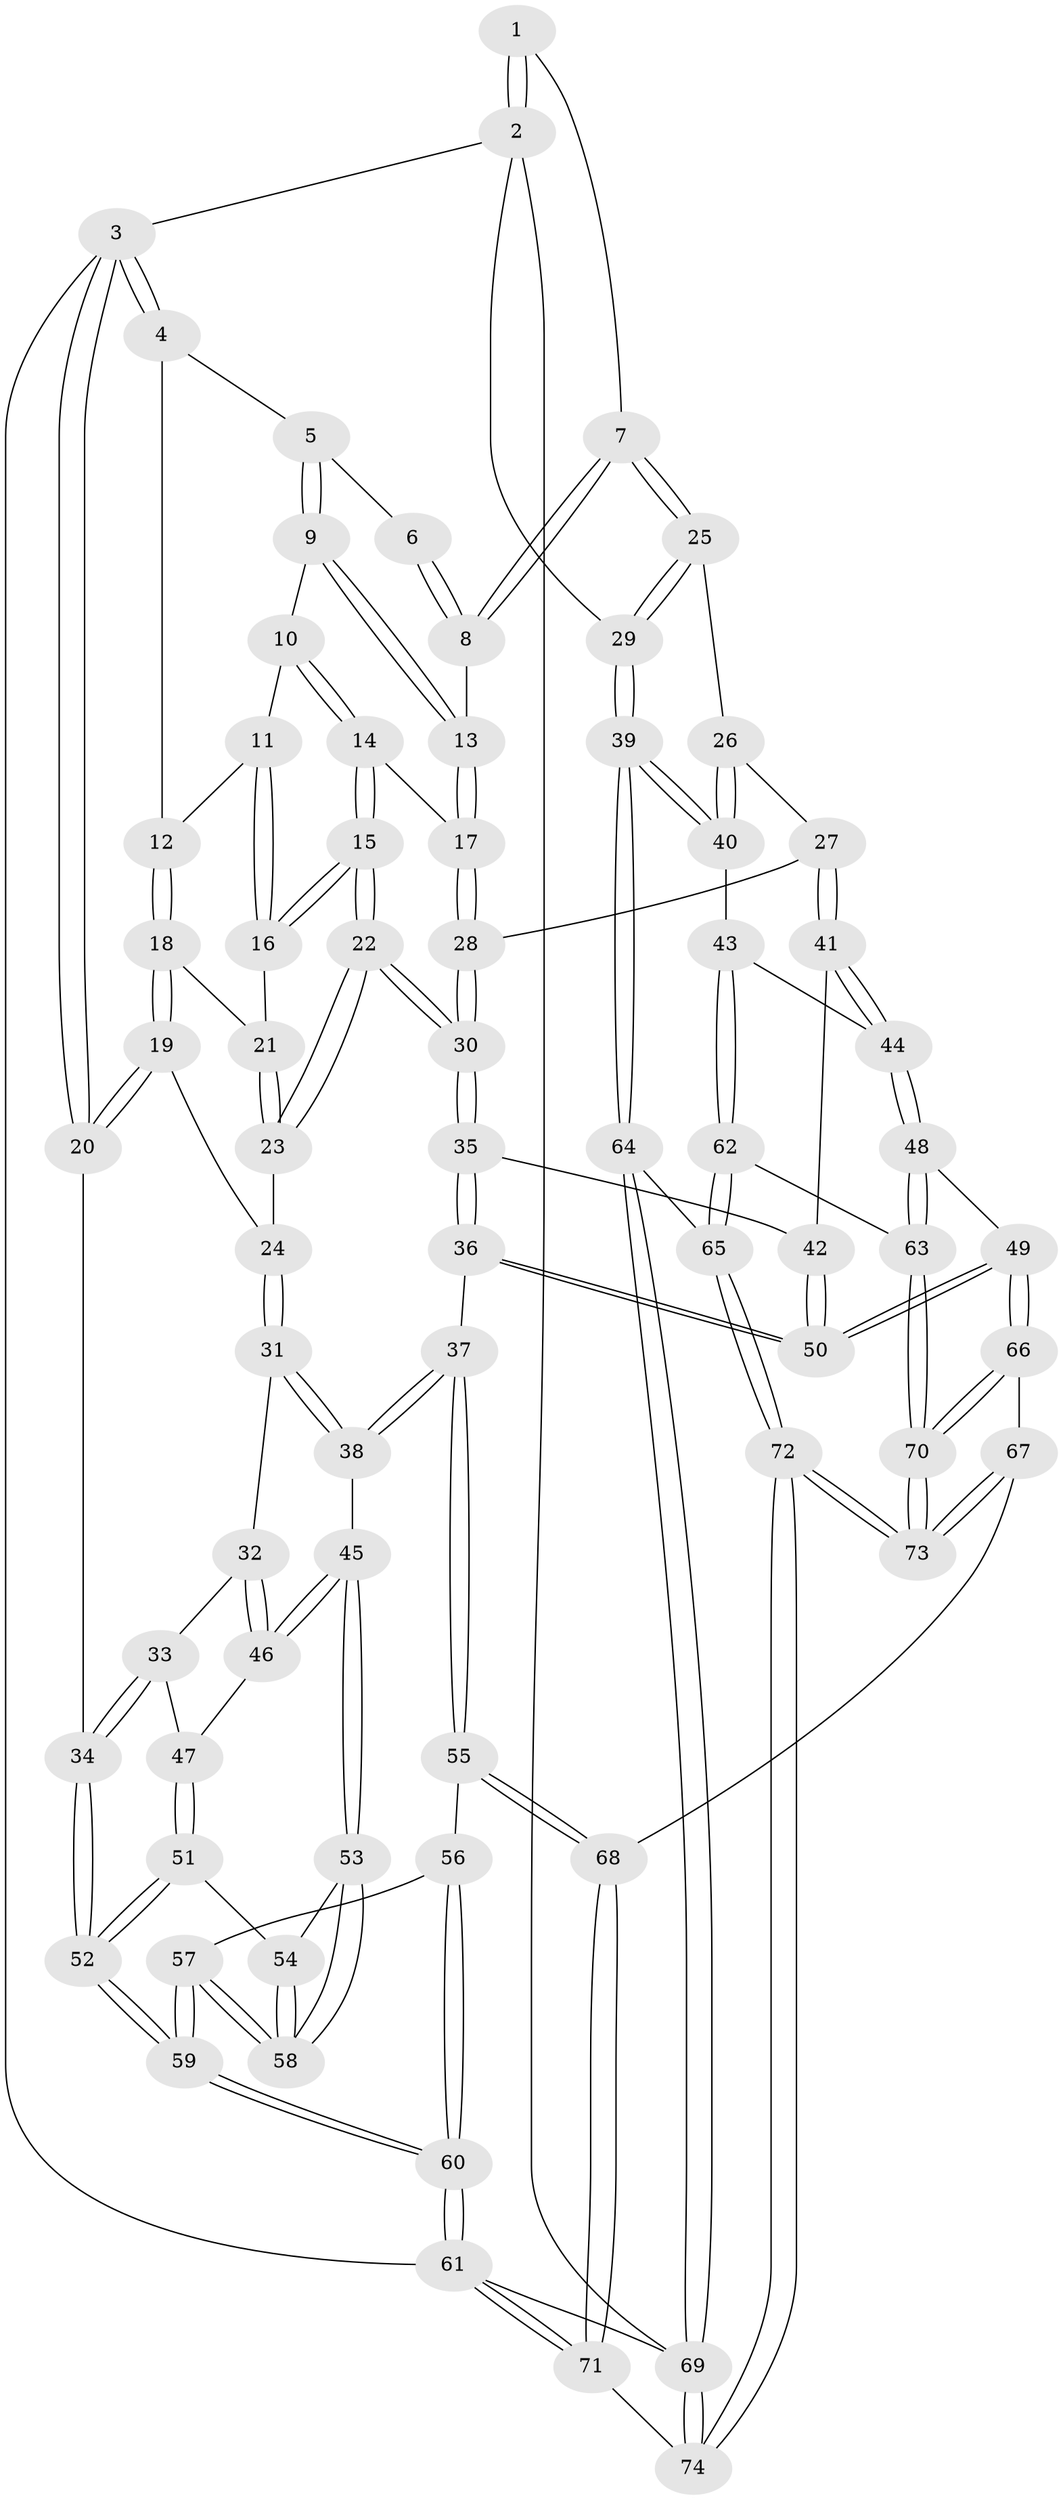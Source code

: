 // Generated by graph-tools (version 1.1) at 2025/17/03/09/25 04:17:13]
// undirected, 74 vertices, 182 edges
graph export_dot {
graph [start="1"]
  node [color=gray90,style=filled];
  1 [pos="+0.5481242163489493+0"];
  2 [pos="+1+0"];
  3 [pos="+0+0"];
  4 [pos="+0.03543327190531754+0"];
  5 [pos="+0.44567308789759796+0"];
  6 [pos="+0.48696376026703225+0"];
  7 [pos="+0.780766494828276+0.17915823435739386"];
  8 [pos="+0.660007896661163+0.16673681286539338"];
  9 [pos="+0.39730923725610356+0.03315255196460808"];
  10 [pos="+0.3951072770130068+0.036799693028837455"];
  11 [pos="+0.29093666718419675+0.08999464433973382"];
  12 [pos="+0.12256197721044039+0.08661780604964442"];
  13 [pos="+0.5819769466357714+0.2106896845293238"];
  14 [pos="+0.3813810478052154+0.25053239610223854"];
  15 [pos="+0.3415633374360831+0.28923500014094566"];
  16 [pos="+0.25575444786766327+0.1757364133708833"];
  17 [pos="+0.5480534363781631+0.2663651623357585"];
  18 [pos="+0.10487148195685277+0.15781067286165504"];
  19 [pos="+0.08989599199334782+0.17363363582954303"];
  20 [pos="+0+0.3099903961567658"];
  21 [pos="+0.17828959852670534+0.18759719770657396"];
  22 [pos="+0.3253574046601066+0.3191995468469945"];
  23 [pos="+0.26369300133001605+0.3141895040876965"];
  24 [pos="+0.16768098490336417+0.34068094366766416"];
  25 [pos="+0.8756113402742055+0.19971978929895823"];
  26 [pos="+0.8007494380707997+0.3216570881263594"];
  27 [pos="+0.5896052323586746+0.3852164566093644"];
  28 [pos="+0.5678903892943692+0.3642546630477714"];
  29 [pos="+1+0.10282170574234664"];
  30 [pos="+0.3616142347051443+0.4373294391660643"];
  31 [pos="+0.14272558069364094+0.3703593229776303"];
  32 [pos="+0.01147945064940011+0.3964383923373499"];
  33 [pos="+0+0.38673877568505166"];
  34 [pos="+0+0.315063184024405"];
  35 [pos="+0.3615724976488454+0.43756475748205903"];
  36 [pos="+0.33089877010396324+0.5163434611473662"];
  37 [pos="+0.29481721737600874+0.5338213592556128"];
  38 [pos="+0.21965843749685665+0.5204914228809094"];
  39 [pos="+1+0.6239490025203749"];
  40 [pos="+0.7877107796058492+0.5037121295658789"];
  41 [pos="+0.6007612177019145+0.45198277683398963"];
  42 [pos="+0.5302271080019096+0.49475832323563534"];
  43 [pos="+0.7505830548733473+0.5243059893375364"];
  44 [pos="+0.6301338332731294+0.4890417635319457"];
  45 [pos="+0.14854596456766783+0.5453071886454232"];
  46 [pos="+0.06802681525716191+0.47870863921714557"];
  47 [pos="+0.030021492902449542+0.5584417384686711"];
  48 [pos="+0.5486144950607531+0.6833369771647051"];
  49 [pos="+0.4961920941990848+0.6731714103610529"];
  50 [pos="+0.4690117327677267+0.631182321827969"];
  51 [pos="+0.013878551294507274+0.6346093593512616"];
  52 [pos="+0+0.7533189588420796"];
  53 [pos="+0.14567531691273594+0.5493375663052079"];
  54 [pos="+0.017380393374895244+0.6340257780668062"];
  55 [pos="+0.24390643830646916+0.7480178524311294"];
  56 [pos="+0.23550999791755606+0.7466206461007061"];
  57 [pos="+0.18624358112988487+0.7299845245901612"];
  58 [pos="+0.15862925797327687+0.6972285804997679"];
  59 [pos="+0+0.9305698699032916"];
  60 [pos="+0+1"];
  61 [pos="+0+1"];
  62 [pos="+0.6889916538412175+0.7433054396743051"];
  63 [pos="+0.6110739570570674+0.7234255789726397"];
  64 [pos="+1+0.8580518392823343"];
  65 [pos="+0.7577345456715763+0.8081729618973611"];
  66 [pos="+0.4151207080694757+0.7518493800826983"];
  67 [pos="+0.29426645191918815+0.7897069563849959"];
  68 [pos="+0.2792164622092735+0.7890030334219206"];
  69 [pos="+1+1"];
  70 [pos="+0.48954310247540467+0.9199315677463314"];
  71 [pos="+0.11962676826180853+1"];
  72 [pos="+0.5099944431012194+1"];
  73 [pos="+0.4831364512063625+1"];
  74 [pos="+0.5061088004018912+1"];
  1 -- 2;
  1 -- 2;
  1 -- 7;
  2 -- 3;
  2 -- 29;
  2 -- 69;
  3 -- 4;
  3 -- 4;
  3 -- 20;
  3 -- 20;
  3 -- 61;
  4 -- 5;
  4 -- 12;
  5 -- 6;
  5 -- 9;
  5 -- 9;
  6 -- 8;
  6 -- 8;
  7 -- 8;
  7 -- 8;
  7 -- 25;
  7 -- 25;
  8 -- 13;
  9 -- 10;
  9 -- 13;
  9 -- 13;
  10 -- 11;
  10 -- 14;
  10 -- 14;
  11 -- 12;
  11 -- 16;
  11 -- 16;
  12 -- 18;
  12 -- 18;
  13 -- 17;
  13 -- 17;
  14 -- 15;
  14 -- 15;
  14 -- 17;
  15 -- 16;
  15 -- 16;
  15 -- 22;
  15 -- 22;
  16 -- 21;
  17 -- 28;
  17 -- 28;
  18 -- 19;
  18 -- 19;
  18 -- 21;
  19 -- 20;
  19 -- 20;
  19 -- 24;
  20 -- 34;
  21 -- 23;
  21 -- 23;
  22 -- 23;
  22 -- 23;
  22 -- 30;
  22 -- 30;
  23 -- 24;
  24 -- 31;
  24 -- 31;
  25 -- 26;
  25 -- 29;
  25 -- 29;
  26 -- 27;
  26 -- 40;
  26 -- 40;
  27 -- 28;
  27 -- 41;
  27 -- 41;
  28 -- 30;
  28 -- 30;
  29 -- 39;
  29 -- 39;
  30 -- 35;
  30 -- 35;
  31 -- 32;
  31 -- 38;
  31 -- 38;
  32 -- 33;
  32 -- 46;
  32 -- 46;
  33 -- 34;
  33 -- 34;
  33 -- 47;
  34 -- 52;
  34 -- 52;
  35 -- 36;
  35 -- 36;
  35 -- 42;
  36 -- 37;
  36 -- 50;
  36 -- 50;
  37 -- 38;
  37 -- 38;
  37 -- 55;
  37 -- 55;
  38 -- 45;
  39 -- 40;
  39 -- 40;
  39 -- 64;
  39 -- 64;
  40 -- 43;
  41 -- 42;
  41 -- 44;
  41 -- 44;
  42 -- 50;
  42 -- 50;
  43 -- 44;
  43 -- 62;
  43 -- 62;
  44 -- 48;
  44 -- 48;
  45 -- 46;
  45 -- 46;
  45 -- 53;
  45 -- 53;
  46 -- 47;
  47 -- 51;
  47 -- 51;
  48 -- 49;
  48 -- 63;
  48 -- 63;
  49 -- 50;
  49 -- 50;
  49 -- 66;
  49 -- 66;
  51 -- 52;
  51 -- 52;
  51 -- 54;
  52 -- 59;
  52 -- 59;
  53 -- 54;
  53 -- 58;
  53 -- 58;
  54 -- 58;
  54 -- 58;
  55 -- 56;
  55 -- 68;
  55 -- 68;
  56 -- 57;
  56 -- 60;
  56 -- 60;
  57 -- 58;
  57 -- 58;
  57 -- 59;
  57 -- 59;
  59 -- 60;
  59 -- 60;
  60 -- 61;
  60 -- 61;
  61 -- 71;
  61 -- 71;
  61 -- 69;
  62 -- 63;
  62 -- 65;
  62 -- 65;
  63 -- 70;
  63 -- 70;
  64 -- 65;
  64 -- 69;
  64 -- 69;
  65 -- 72;
  65 -- 72;
  66 -- 67;
  66 -- 70;
  66 -- 70;
  67 -- 68;
  67 -- 73;
  67 -- 73;
  68 -- 71;
  68 -- 71;
  69 -- 74;
  69 -- 74;
  70 -- 73;
  70 -- 73;
  71 -- 74;
  72 -- 73;
  72 -- 73;
  72 -- 74;
  72 -- 74;
}
